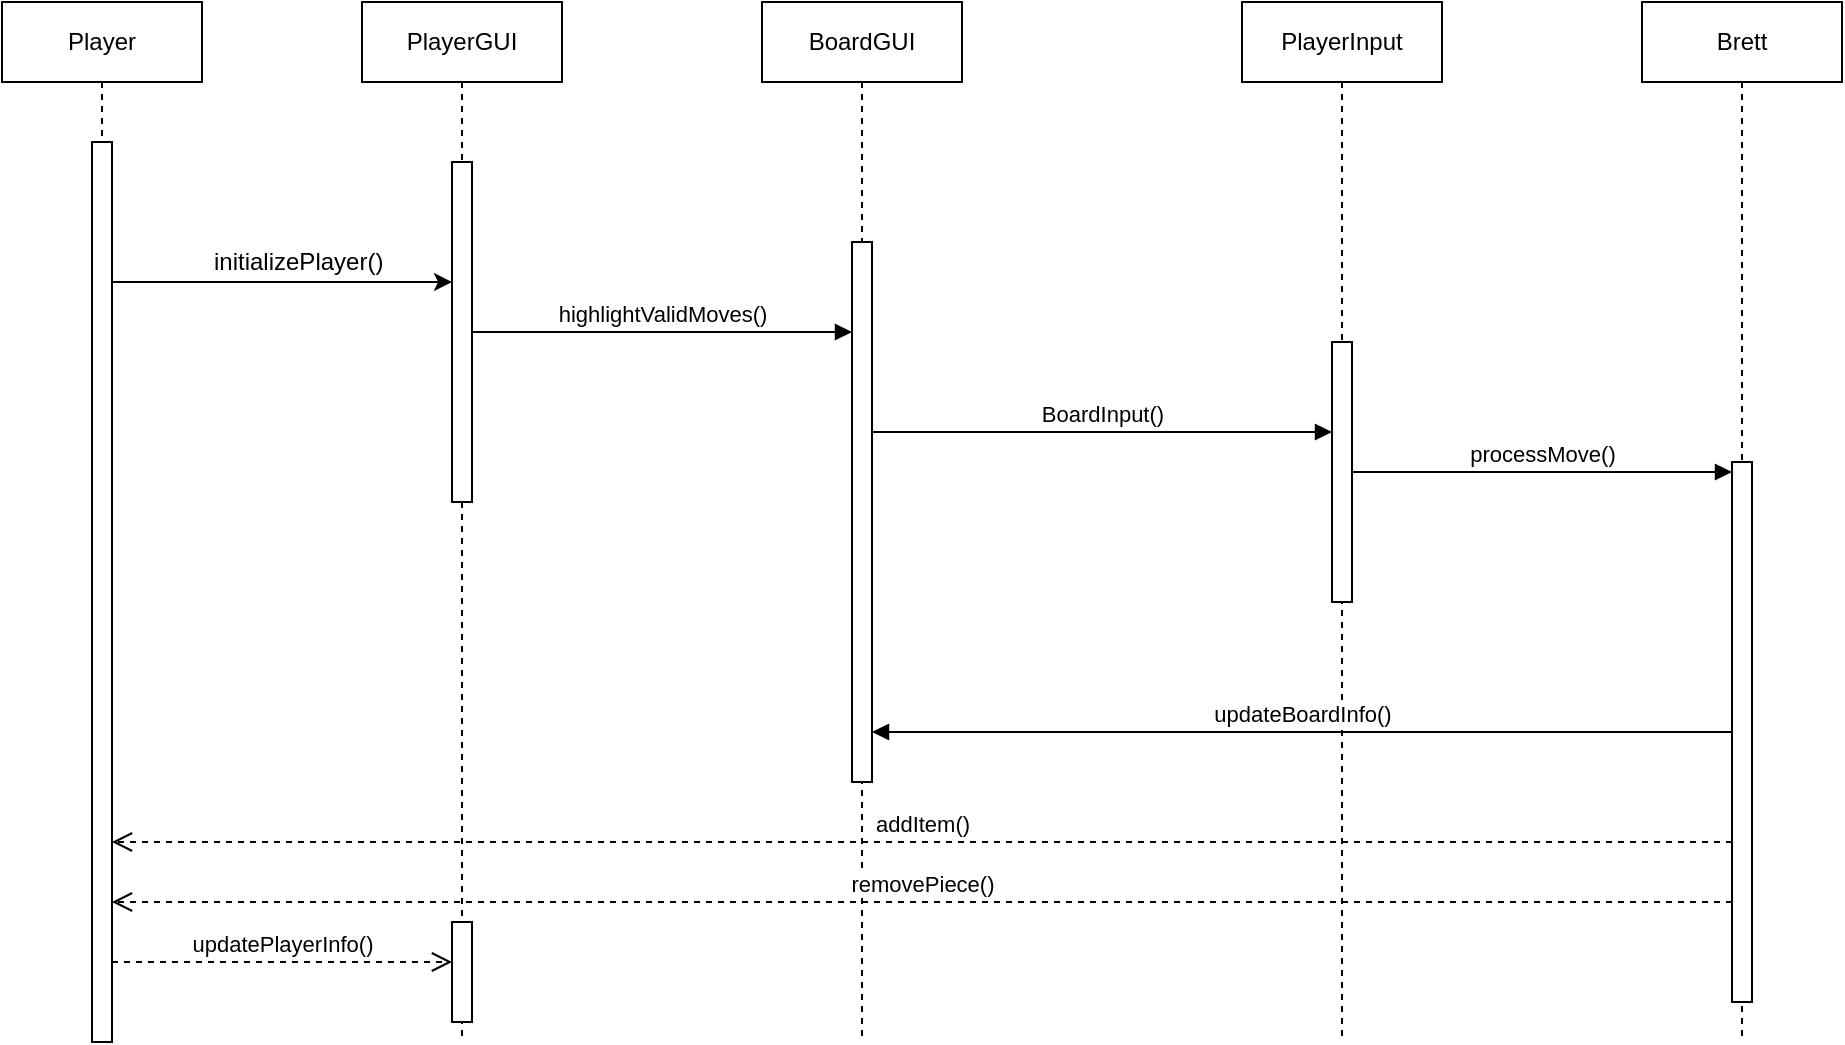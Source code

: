 <mxfile version="23.0.2" type="github">
  <diagram name="Page-1" id="2YBvvXClWsGukQMizWep">
    <mxGraphModel dx="2074" dy="1142" grid="1" gridSize="10" guides="1" tooltips="1" connect="1" arrows="1" fold="1" page="1" pageScale="1" pageWidth="1100" pageHeight="850" math="0" shadow="0">
      <root>
        <mxCell id="0" />
        <mxCell id="1" parent="0" />
        <mxCell id="aM9ryv3xv72pqoxQDRHE-1" value="Player" style="shape=umlLifeline;perimeter=lifelinePerimeter;whiteSpace=wrap;html=1;container=0;dropTarget=0;collapsible=0;recursiveResize=0;outlineConnect=0;portConstraint=eastwest;newEdgeStyle={&quot;edgeStyle&quot;:&quot;elbowEdgeStyle&quot;,&quot;elbow&quot;:&quot;vertical&quot;,&quot;curved&quot;:0,&quot;rounded&quot;:0};" parent="1" vertex="1">
          <mxGeometry x="40" y="40" width="100" height="520" as="geometry" />
        </mxCell>
        <mxCell id="aM9ryv3xv72pqoxQDRHE-2" value="" style="html=1;points=[];perimeter=orthogonalPerimeter;outlineConnect=0;targetShapes=umlLifeline;portConstraint=eastwest;newEdgeStyle={&quot;edgeStyle&quot;:&quot;elbowEdgeStyle&quot;,&quot;elbow&quot;:&quot;vertical&quot;,&quot;curved&quot;:0,&quot;rounded&quot;:0};" parent="aM9ryv3xv72pqoxQDRHE-1" vertex="1">
          <mxGeometry x="45" y="70" width="10" height="450" as="geometry" />
        </mxCell>
        <mxCell id="aM9ryv3xv72pqoxQDRHE-5" value="PlayerGUI" style="shape=umlLifeline;perimeter=lifelinePerimeter;whiteSpace=wrap;html=1;container=0;dropTarget=0;collapsible=0;recursiveResize=0;outlineConnect=0;portConstraint=eastwest;newEdgeStyle={&quot;edgeStyle&quot;:&quot;elbowEdgeStyle&quot;,&quot;elbow&quot;:&quot;vertical&quot;,&quot;curved&quot;:0,&quot;rounded&quot;:0};" parent="1" vertex="1">
          <mxGeometry x="220" y="40" width="100" height="520" as="geometry" />
        </mxCell>
        <mxCell id="aM9ryv3xv72pqoxQDRHE-6" value="" style="html=1;points=[];perimeter=orthogonalPerimeter;outlineConnect=0;targetShapes=umlLifeline;portConstraint=eastwest;newEdgeStyle={&quot;edgeStyle&quot;:&quot;elbowEdgeStyle&quot;,&quot;elbow&quot;:&quot;vertical&quot;,&quot;curved&quot;:0,&quot;rounded&quot;:0};" parent="aM9ryv3xv72pqoxQDRHE-5" vertex="1">
          <mxGeometry x="45" y="80" width="10" height="170" as="geometry" />
        </mxCell>
        <mxCell id="n-bTc3Vjn2b-nL_49EWH-1" value="" style="html=1;points=[[0,0,0,0,5],[0,1,0,0,-5],[1,0,0,0,5],[1,1,0,0,-5]];perimeter=orthogonalPerimeter;outlineConnect=0;targetShapes=umlLifeline;portConstraint=eastwest;newEdgeStyle={&quot;curved&quot;:0,&quot;rounded&quot;:0};" parent="aM9ryv3xv72pqoxQDRHE-5" vertex="1">
          <mxGeometry x="45" y="460" width="10" height="50" as="geometry" />
        </mxCell>
        <mxCell id="6dU3DO_gA_gni8ANtHwA-1" value="PlayerInput" style="shape=umlLifeline;perimeter=lifelinePerimeter;whiteSpace=wrap;html=1;container=0;dropTarget=0;collapsible=0;recursiveResize=0;outlineConnect=0;portConstraint=eastwest;newEdgeStyle={&quot;edgeStyle&quot;:&quot;elbowEdgeStyle&quot;,&quot;elbow&quot;:&quot;vertical&quot;,&quot;curved&quot;:0,&quot;rounded&quot;:0};" parent="1" vertex="1">
          <mxGeometry x="660" y="40" width="100" height="520" as="geometry" />
        </mxCell>
        <mxCell id="6dU3DO_gA_gni8ANtHwA-2" value="" style="html=1;points=[];perimeter=orthogonalPerimeter;outlineConnect=0;targetShapes=umlLifeline;portConstraint=eastwest;newEdgeStyle={&quot;edgeStyle&quot;:&quot;elbowEdgeStyle&quot;,&quot;elbow&quot;:&quot;vertical&quot;,&quot;curved&quot;:0,&quot;rounded&quot;:0};" parent="6dU3DO_gA_gni8ANtHwA-1" vertex="1">
          <mxGeometry x="45" y="170" width="10" height="130" as="geometry" />
        </mxCell>
        <mxCell id="6dU3DO_gA_gni8ANtHwA-3" value="Brett" style="shape=umlLifeline;perimeter=lifelinePerimeter;whiteSpace=wrap;html=1;container=0;dropTarget=0;collapsible=0;recursiveResize=0;outlineConnect=0;portConstraint=eastwest;newEdgeStyle={&quot;edgeStyle&quot;:&quot;elbowEdgeStyle&quot;,&quot;elbow&quot;:&quot;vertical&quot;,&quot;curved&quot;:0,&quot;rounded&quot;:0};" parent="1" vertex="1">
          <mxGeometry x="860" y="40" width="100" height="520" as="geometry" />
        </mxCell>
        <mxCell id="6dU3DO_gA_gni8ANtHwA-4" value="" style="html=1;points=[];perimeter=orthogonalPerimeter;outlineConnect=0;targetShapes=umlLifeline;portConstraint=eastwest;newEdgeStyle={&quot;edgeStyle&quot;:&quot;elbowEdgeStyle&quot;,&quot;elbow&quot;:&quot;vertical&quot;,&quot;curved&quot;:0,&quot;rounded&quot;:0};" parent="6dU3DO_gA_gni8ANtHwA-3" vertex="1">
          <mxGeometry x="45" y="230" width="10" height="270" as="geometry" />
        </mxCell>
        <mxCell id="6dU3DO_gA_gni8ANtHwA-9" value="" style="endArrow=classic;html=1;rounded=0;" parent="1" source="aM9ryv3xv72pqoxQDRHE-2" target="aM9ryv3xv72pqoxQDRHE-6" edge="1">
          <mxGeometry width="50" height="50" relative="1" as="geometry">
            <mxPoint x="100" y="180" as="sourcePoint" />
            <mxPoint x="450" y="470" as="targetPoint" />
            <Array as="points">
              <mxPoint x="190" y="180" />
            </Array>
          </mxGeometry>
        </mxCell>
        <mxCell id="6dU3DO_gA_gni8ANtHwA-10" value="initializePlayer()" style="text;strokeColor=none;fillColor=none;align=left;verticalAlign=middle;spacingLeft=4;spacingRight=4;overflow=hidden;points=[[0,0.5],[1,0.5]];portConstraint=eastwest;rotatable=0;whiteSpace=wrap;html=1;" parent="1" vertex="1">
          <mxGeometry x="140" y="160" width="100" height="20" as="geometry" />
        </mxCell>
        <mxCell id="WXp-6lEuYuUDB9w8ItFn-1" value="BoardGUI" style="shape=umlLifeline;perimeter=lifelinePerimeter;whiteSpace=wrap;html=1;container=0;dropTarget=0;collapsible=0;recursiveResize=0;outlineConnect=0;portConstraint=eastwest;newEdgeStyle={&quot;edgeStyle&quot;:&quot;elbowEdgeStyle&quot;,&quot;elbow&quot;:&quot;vertical&quot;,&quot;curved&quot;:0,&quot;rounded&quot;:0};" parent="1" vertex="1">
          <mxGeometry x="420" y="40" width="100" height="520" as="geometry" />
        </mxCell>
        <mxCell id="WXp-6lEuYuUDB9w8ItFn-3" value="" style="html=1;points=[[0,0,0,0,5],[0,1,0,0,-5],[1,0,0,0,5],[1,1,0,0,-5]];perimeter=orthogonalPerimeter;outlineConnect=0;targetShapes=umlLifeline;portConstraint=eastwest;newEdgeStyle={&quot;curved&quot;:0,&quot;rounded&quot;:0};" parent="WXp-6lEuYuUDB9w8ItFn-1" vertex="1">
          <mxGeometry x="45" y="120" width="10" height="270" as="geometry" />
        </mxCell>
        <mxCell id="WXp-6lEuYuUDB9w8ItFn-4" value="highlightValidMoves()" style="html=1;verticalAlign=bottom;endArrow=block;curved=0;rounded=0;" parent="1" source="aM9ryv3xv72pqoxQDRHE-6" target="WXp-6lEuYuUDB9w8ItFn-3" edge="1">
          <mxGeometry width="80" relative="1" as="geometry">
            <mxPoint x="280" y="240" as="sourcePoint" />
            <mxPoint x="360" y="240" as="targetPoint" />
          </mxGeometry>
        </mxCell>
        <mxCell id="WXp-6lEuYuUDB9w8ItFn-5" value="BoardInput()" style="html=1;verticalAlign=bottom;endArrow=block;curved=0;rounded=0;" parent="1" source="WXp-6lEuYuUDB9w8ItFn-3" target="6dU3DO_gA_gni8ANtHwA-2" edge="1">
          <mxGeometry width="80" relative="1" as="geometry">
            <mxPoint x="530" y="290" as="sourcePoint" />
            <mxPoint x="700" y="250" as="targetPoint" />
            <Array as="points">
              <mxPoint x="580" y="255" />
            </Array>
          </mxGeometry>
        </mxCell>
        <mxCell id="WXp-6lEuYuUDB9w8ItFn-6" value="processMove()" style="html=1;verticalAlign=bottom;endArrow=block;curved=0;rounded=0;" parent="1" source="6dU3DO_gA_gni8ANtHwA-2" target="6dU3DO_gA_gni8ANtHwA-4" edge="1">
          <mxGeometry width="80" relative="1" as="geometry">
            <mxPoint x="770" y="324.5" as="sourcePoint" />
            <mxPoint x="850" y="324.5" as="targetPoint" />
          </mxGeometry>
        </mxCell>
        <mxCell id="WXp-6lEuYuUDB9w8ItFn-7" value="updateBoardInfo()" style="html=1;verticalAlign=bottom;endArrow=block;curved=0;rounded=0;" parent="1" source="6dU3DO_gA_gni8ANtHwA-4" target="WXp-6lEuYuUDB9w8ItFn-3" edge="1">
          <mxGeometry width="80" relative="1" as="geometry">
            <mxPoint x="510" y="390" as="sourcePoint" />
            <mxPoint x="590" y="390" as="targetPoint" />
          </mxGeometry>
        </mxCell>
        <mxCell id="WXp-6lEuYuUDB9w8ItFn-8" value="addItem()" style="html=1;verticalAlign=bottom;endArrow=open;dashed=1;endSize=8;curved=0;rounded=0;" parent="1" source="6dU3DO_gA_gni8ANtHwA-4" target="aM9ryv3xv72pqoxQDRHE-2" edge="1">
          <mxGeometry relative="1" as="geometry">
            <mxPoint x="450" y="490" as="sourcePoint" />
            <mxPoint x="370" y="490" as="targetPoint" />
            <Array as="points">
              <mxPoint x="500" y="460" />
            </Array>
          </mxGeometry>
        </mxCell>
        <mxCell id="WXp-6lEuYuUDB9w8ItFn-9" value="removePiece()" style="html=1;verticalAlign=bottom;endArrow=open;dashed=1;endSize=8;curved=0;rounded=0;" parent="1" source="6dU3DO_gA_gni8ANtHwA-4" target="aM9ryv3xv72pqoxQDRHE-2" edge="1">
          <mxGeometry relative="1" as="geometry">
            <mxPoint x="875" y="590" as="sourcePoint" />
            <mxPoint x="65" y="590" as="targetPoint" />
            <Array as="points">
              <mxPoint x="480" y="490" />
            </Array>
          </mxGeometry>
        </mxCell>
        <mxCell id="n-bTc3Vjn2b-nL_49EWH-3" value="updatePlayerInfo()" style="html=1;verticalAlign=bottom;endArrow=open;dashed=1;endSize=8;curved=0;rounded=0;" parent="1" source="aM9ryv3xv72pqoxQDRHE-2" target="n-bTc3Vjn2b-nL_49EWH-1" edge="1">
          <mxGeometry x="-0.003" relative="1" as="geometry">
            <mxPoint x="250" y="610" as="sourcePoint" />
            <mxPoint x="260" y="530" as="targetPoint" />
            <Array as="points">
              <mxPoint x="180" y="520" />
            </Array>
            <mxPoint as="offset" />
          </mxGeometry>
        </mxCell>
      </root>
    </mxGraphModel>
  </diagram>
</mxfile>
